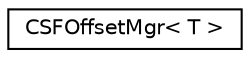 digraph "Graphical Class Hierarchy"
{
 // LATEX_PDF_SIZE
  edge [fontname="Helvetica",fontsize="10",labelfontname="Helvetica",labelfontsize="10"];
  node [fontname="Helvetica",fontsize="10",shape=record];
  rankdir="LR";
  Node0 [label="CSFOffsetMgr\< T \>",height=0.2,width=0.4,color="black", fillcolor="white", style="filled",URL="$struct_c_s_f_offset_mgr.html",tooltip=" "];
}
